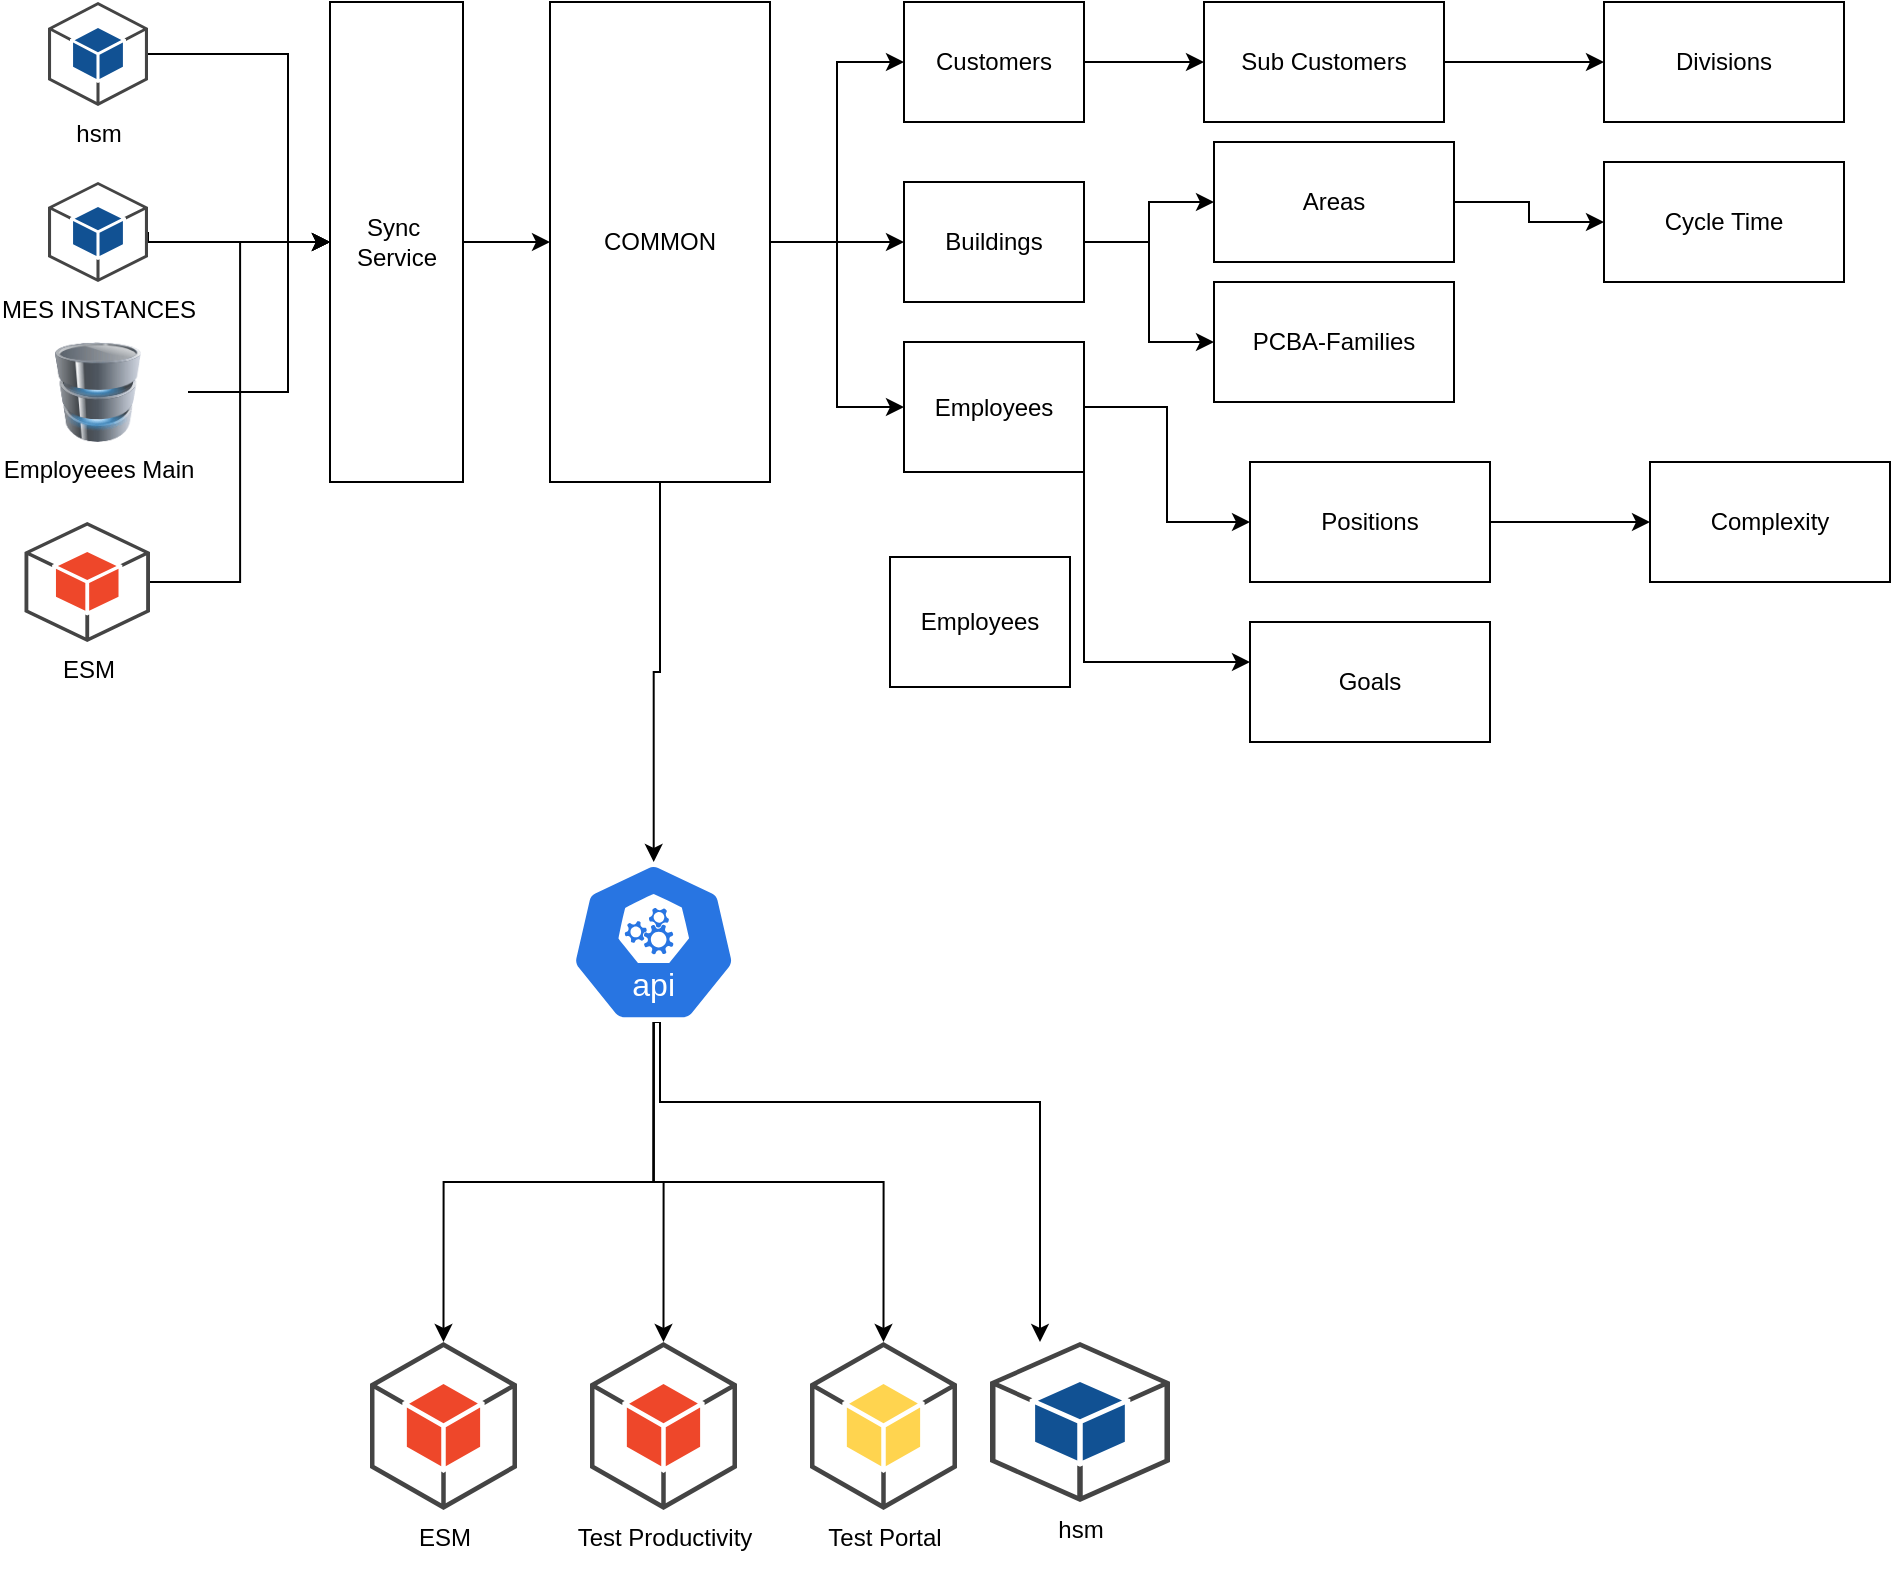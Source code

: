 <mxfile version="24.8.6">
  <diagram name="Page-1" id="eVCtRf0G2x5u8zt62bL7">
    <mxGraphModel dx="1043" dy="693" grid="1" gridSize="10" guides="1" tooltips="1" connect="1" arrows="1" fold="1" page="1" pageScale="1" pageWidth="850" pageHeight="1100" math="0" shadow="0">
      <root>
        <mxCell id="0" />
        <mxCell id="1" parent="0" />
        <mxCell id="qlRtZmoTXCTp3skXaAc1-45" style="edgeStyle=orthogonalEdgeStyle;rounded=0;orthogonalLoop=1;jettySize=auto;html=1;exitX=1;exitY=0.5;exitDx=0;exitDy=0;entryX=0;entryY=0.5;entryDx=0;entryDy=0;" parent="1" source="qlRtZmoTXCTp3skXaAc1-2" target="qlRtZmoTXCTp3skXaAc1-3" edge="1">
          <mxGeometry relative="1" as="geometry" />
        </mxCell>
        <mxCell id="qlRtZmoTXCTp3skXaAc1-47" style="edgeStyle=orthogonalEdgeStyle;rounded=0;orthogonalLoop=1;jettySize=auto;html=1;exitX=1;exitY=0.5;exitDx=0;exitDy=0;entryX=0;entryY=0.5;entryDx=0;entryDy=0;" parent="1" source="qlRtZmoTXCTp3skXaAc1-2" target="qlRtZmoTXCTp3skXaAc1-16" edge="1">
          <mxGeometry relative="1" as="geometry" />
        </mxCell>
        <mxCell id="qlRtZmoTXCTp3skXaAc1-48" style="edgeStyle=orthogonalEdgeStyle;rounded=0;orthogonalLoop=1;jettySize=auto;html=1;exitX=1;exitY=0.5;exitDx=0;exitDy=0;entryX=0;entryY=0.5;entryDx=0;entryDy=0;" parent="1" source="qlRtZmoTXCTp3skXaAc1-2" target="qlRtZmoTXCTp3skXaAc1-4" edge="1">
          <mxGeometry relative="1" as="geometry" />
        </mxCell>
        <mxCell id="qlRtZmoTXCTp3skXaAc1-57" value="" style="edgeStyle=orthogonalEdgeStyle;rounded=0;orthogonalLoop=1;jettySize=auto;html=1;" parent="1" source="qlRtZmoTXCTp3skXaAc1-2" target="qlRtZmoTXCTp3skXaAc1-56" edge="1">
          <mxGeometry relative="1" as="geometry" />
        </mxCell>
        <mxCell id="qlRtZmoTXCTp3skXaAc1-2" value="COMMON" style="rounded=0;whiteSpace=wrap;html=1;" parent="1" vertex="1">
          <mxGeometry x="280" y="40" width="110" height="240" as="geometry" />
        </mxCell>
        <mxCell id="qlRtZmoTXCTp3skXaAc1-46" value="" style="edgeStyle=orthogonalEdgeStyle;rounded=0;orthogonalLoop=1;jettySize=auto;html=1;" parent="1" source="qlRtZmoTXCTp3skXaAc1-3" target="qlRtZmoTXCTp3skXaAc1-20" edge="1">
          <mxGeometry relative="1" as="geometry" />
        </mxCell>
        <mxCell id="qlRtZmoTXCTp3skXaAc1-3" value="Customers" style="rounded=0;whiteSpace=wrap;html=1;" parent="1" vertex="1">
          <mxGeometry x="457" y="40" width="90" height="60" as="geometry" />
        </mxCell>
        <mxCell id="5sHy7FBwlH3gTu4dbaCG-4" value="" style="edgeStyle=orthogonalEdgeStyle;rounded=0;orthogonalLoop=1;jettySize=auto;html=1;" edge="1" parent="1" source="qlRtZmoTXCTp3skXaAc1-4" target="5sHy7FBwlH3gTu4dbaCG-3">
          <mxGeometry relative="1" as="geometry" />
        </mxCell>
        <mxCell id="5sHy7FBwlH3gTu4dbaCG-6" style="edgeStyle=orthogonalEdgeStyle;rounded=0;orthogonalLoop=1;jettySize=auto;html=1;exitX=1;exitY=0.5;exitDx=0;exitDy=0;" edge="1" parent="1" source="qlRtZmoTXCTp3skXaAc1-4" target="5sHy7FBwlH3gTu4dbaCG-5">
          <mxGeometry relative="1" as="geometry">
            <Array as="points">
              <mxPoint x="547" y="370" />
            </Array>
          </mxGeometry>
        </mxCell>
        <mxCell id="qlRtZmoTXCTp3skXaAc1-4" value="Employees" style="rounded=0;whiteSpace=wrap;html=1;" parent="1" vertex="1">
          <mxGeometry x="457" y="210" width="90" height="65" as="geometry" />
        </mxCell>
        <mxCell id="qlRtZmoTXCTp3skXaAc1-15" style="edgeStyle=orthogonalEdgeStyle;rounded=0;orthogonalLoop=1;jettySize=auto;html=1;exitX=0.5;exitY=1;exitDx=0;exitDy=0;" parent="1" source="qlRtZmoTXCTp3skXaAc1-4" target="qlRtZmoTXCTp3skXaAc1-4" edge="1">
          <mxGeometry relative="1" as="geometry" />
        </mxCell>
        <mxCell id="5sHy7FBwlH3gTu4dbaCG-14" value="" style="edgeStyle=orthogonalEdgeStyle;rounded=0;orthogonalLoop=1;jettySize=auto;html=1;" edge="1" parent="1" source="qlRtZmoTXCTp3skXaAc1-16" target="5sHy7FBwlH3gTu4dbaCG-13">
          <mxGeometry relative="1" as="geometry" />
        </mxCell>
        <mxCell id="5sHy7FBwlH3gTu4dbaCG-17" style="edgeStyle=orthogonalEdgeStyle;rounded=0;orthogonalLoop=1;jettySize=auto;html=1;exitX=1;exitY=0.5;exitDx=0;exitDy=0;entryX=0;entryY=0.5;entryDx=0;entryDy=0;" edge="1" parent="1" source="qlRtZmoTXCTp3skXaAc1-16" target="5sHy7FBwlH3gTu4dbaCG-16">
          <mxGeometry relative="1" as="geometry" />
        </mxCell>
        <mxCell id="qlRtZmoTXCTp3skXaAc1-16" value="Buildings" style="rounded=0;whiteSpace=wrap;html=1;" parent="1" vertex="1">
          <mxGeometry x="457" y="130" width="90" height="60" as="geometry" />
        </mxCell>
        <mxCell id="qlRtZmoTXCTp3skXaAc1-55" value="" style="edgeStyle=orthogonalEdgeStyle;rounded=0;orthogonalLoop=1;jettySize=auto;html=1;" parent="1" source="qlRtZmoTXCTp3skXaAc1-20" target="qlRtZmoTXCTp3skXaAc1-54" edge="1">
          <mxGeometry relative="1" as="geometry" />
        </mxCell>
        <mxCell id="qlRtZmoTXCTp3skXaAc1-20" value="Sub Customers" style="rounded=0;whiteSpace=wrap;html=1;" parent="1" vertex="1">
          <mxGeometry x="607" y="40" width="120" height="60" as="geometry" />
        </mxCell>
        <mxCell id="qlRtZmoTXCTp3skXaAc1-49" style="edgeStyle=orthogonalEdgeStyle;rounded=0;orthogonalLoop=1;jettySize=auto;html=1;exitX=1;exitY=0.5;exitDx=0;exitDy=0;exitPerimeter=0;entryX=0;entryY=0.5;entryDx=0;entryDy=0;" parent="1" source="qlRtZmoTXCTp3skXaAc1-25" target="qlRtZmoTXCTp3skXaAc1-44" edge="1">
          <mxGeometry relative="1" as="geometry">
            <Array as="points">
              <mxPoint x="149" y="66" />
              <mxPoint x="149" y="160" />
            </Array>
          </mxGeometry>
        </mxCell>
        <mxCell id="qlRtZmoTXCTp3skXaAc1-25" value="hsm" style="outlineConnect=0;dashed=0;verticalLabelPosition=bottom;verticalAlign=top;align=center;html=1;shape=mxgraph.aws3.android;fillColor=#115193;gradientColor=none;" parent="1" vertex="1">
          <mxGeometry x="29" y="40" width="50" height="52" as="geometry" />
        </mxCell>
        <mxCell id="qlRtZmoTXCTp3skXaAc1-51" style="edgeStyle=orthogonalEdgeStyle;rounded=0;orthogonalLoop=1;jettySize=auto;html=1;exitX=1;exitY=0.5;exitDx=0;exitDy=0;entryX=0;entryY=0.5;entryDx=0;entryDy=0;" parent="1" source="qlRtZmoTXCTp3skXaAc1-27" target="qlRtZmoTXCTp3skXaAc1-44" edge="1">
          <mxGeometry relative="1" as="geometry">
            <mxPoint x="229" y="220.0" as="targetPoint" />
            <Array as="points">
              <mxPoint x="149" y="235" />
              <mxPoint x="149" y="160" />
            </Array>
          </mxGeometry>
        </mxCell>
        <mxCell id="qlRtZmoTXCTp3skXaAc1-27" value="Employeees Main" style="image;html=1;image=img/lib/clip_art/computers/Database_128x128.png" parent="1" vertex="1">
          <mxGeometry x="9" y="210" width="90" height="50" as="geometry" />
        </mxCell>
        <mxCell id="qlRtZmoTXCTp3skXaAc1-50" style="edgeStyle=orthogonalEdgeStyle;rounded=0;orthogonalLoop=1;jettySize=auto;html=1;exitX=1;exitY=0.5;exitDx=0;exitDy=0;exitPerimeter=0;entryX=0;entryY=0.5;entryDx=0;entryDy=0;" parent="1" source="qlRtZmoTXCTp3skXaAc1-37" target="qlRtZmoTXCTp3skXaAc1-44" edge="1">
          <mxGeometry relative="1" as="geometry">
            <Array as="points">
              <mxPoint x="79" y="160" />
            </Array>
          </mxGeometry>
        </mxCell>
        <mxCell id="qlRtZmoTXCTp3skXaAc1-37" value="MES INSTANCES" style="outlineConnect=0;dashed=0;verticalLabelPosition=bottom;verticalAlign=top;align=center;html=1;shape=mxgraph.aws3.android;fillColor=#115193;gradientColor=none;" parent="1" vertex="1">
          <mxGeometry x="29" y="130" width="50" height="50" as="geometry" />
        </mxCell>
        <mxCell id="qlRtZmoTXCTp3skXaAc1-53" value="" style="edgeStyle=orthogonalEdgeStyle;rounded=0;orthogonalLoop=1;jettySize=auto;html=1;" parent="1" source="qlRtZmoTXCTp3skXaAc1-44" target="qlRtZmoTXCTp3skXaAc1-2" edge="1">
          <mxGeometry relative="1" as="geometry" />
        </mxCell>
        <mxCell id="qlRtZmoTXCTp3skXaAc1-44" value="&lt;div&gt;Sync&amp;nbsp;&lt;/div&gt;&lt;div&gt;Service&lt;/div&gt;" style="rounded=0;whiteSpace=wrap;html=1;" parent="1" vertex="1">
          <mxGeometry x="170" y="40" width="66.5" height="240" as="geometry" />
        </mxCell>
        <mxCell id="qlRtZmoTXCTp3skXaAc1-54" value="Divisions" style="whiteSpace=wrap;html=1;rounded=0;" parent="1" vertex="1">
          <mxGeometry x="807" y="40" width="120" height="60" as="geometry" />
        </mxCell>
        <mxCell id="5sHy7FBwlH3gTu4dbaCG-19" style="edgeStyle=orthogonalEdgeStyle;rounded=0;orthogonalLoop=1;jettySize=auto;html=1;exitX=0.5;exitY=1;exitDx=0;exitDy=0;exitPerimeter=0;" edge="1" parent="1" source="qlRtZmoTXCTp3skXaAc1-56" target="5sHy7FBwlH3gTu4dbaCG-18">
          <mxGeometry relative="1" as="geometry">
            <Array as="points">
              <mxPoint x="335" y="550" />
              <mxPoint x="335" y="590" />
              <mxPoint x="525" y="590" />
            </Array>
          </mxGeometry>
        </mxCell>
        <mxCell id="qlRtZmoTXCTp3skXaAc1-56" value="" style="aspect=fixed;sketch=0;html=1;dashed=0;whitespace=wrap;verticalLabelPosition=bottom;verticalAlign=top;fillColor=#2875E2;strokeColor=#ffffff;points=[[0.005,0.63,0],[0.1,0.2,0],[0.9,0.2,0],[0.5,0,0],[0.995,0.63,0],[0.72,0.99,0],[0.5,1,0],[0.28,0.99,0]];shape=mxgraph.kubernetes.icon2;kubernetesLabel=1;prIcon=api" parent="1" vertex="1">
          <mxGeometry x="290.17" y="470" width="83.33" height="80" as="geometry" />
        </mxCell>
        <mxCell id="5sHy7FBwlH3gTu4dbaCG-7" style="edgeStyle=orthogonalEdgeStyle;rounded=0;orthogonalLoop=1;jettySize=auto;html=1;entryX=0;entryY=0.5;entryDx=0;entryDy=0;" edge="1" parent="1" source="5sHy7FBwlH3gTu4dbaCG-1" target="qlRtZmoTXCTp3skXaAc1-44">
          <mxGeometry relative="1" as="geometry" />
        </mxCell>
        <mxCell id="5sHy7FBwlH3gTu4dbaCG-1" value="&lt;div&gt;ESM&lt;/div&gt;&lt;div&gt;&lt;br&gt;&lt;/div&gt;" style="outlineConnect=0;dashed=0;verticalLabelPosition=bottom;verticalAlign=top;align=center;html=1;shape=mxgraph.aws3.android;fillColor=#EE472A;gradientColor=none;" vertex="1" parent="1">
          <mxGeometry x="17.25" y="300" width="62.75" height="60" as="geometry" />
        </mxCell>
        <mxCell id="5sHy7FBwlH3gTu4dbaCG-2" value="&lt;div&gt;ESM&lt;/div&gt;&lt;div&gt;&lt;br&gt;&lt;/div&gt;" style="outlineConnect=0;dashed=0;verticalLabelPosition=bottom;verticalAlign=top;align=center;html=1;shape=mxgraph.aws3.android;fillColor=#EE472A;gradientColor=none;" vertex="1" parent="1">
          <mxGeometry x="190" y="710" width="73.5" height="84" as="geometry" />
        </mxCell>
        <mxCell id="5sHy7FBwlH3gTu4dbaCG-21" value="" style="edgeStyle=orthogonalEdgeStyle;rounded=0;orthogonalLoop=1;jettySize=auto;html=1;" edge="1" parent="1" source="5sHy7FBwlH3gTu4dbaCG-3" target="5sHy7FBwlH3gTu4dbaCG-20">
          <mxGeometry relative="1" as="geometry" />
        </mxCell>
        <mxCell id="5sHy7FBwlH3gTu4dbaCG-3" value="Positions" style="whiteSpace=wrap;html=1;rounded=0;" vertex="1" parent="1">
          <mxGeometry x="630" y="270" width="120" height="60" as="geometry" />
        </mxCell>
        <mxCell id="5sHy7FBwlH3gTu4dbaCG-5" value="Goals" style="whiteSpace=wrap;html=1;rounded=0;" vertex="1" parent="1">
          <mxGeometry x="630" y="350" width="120" height="60" as="geometry" />
        </mxCell>
        <mxCell id="5sHy7FBwlH3gTu4dbaCG-8" style="edgeStyle=orthogonalEdgeStyle;rounded=0;orthogonalLoop=1;jettySize=auto;html=1;exitX=0.5;exitY=1;exitDx=0;exitDy=0;exitPerimeter=0;entryX=0.5;entryY=0;entryDx=0;entryDy=0;entryPerimeter=0;" edge="1" parent="1" source="qlRtZmoTXCTp3skXaAc1-56" target="5sHy7FBwlH3gTu4dbaCG-2">
          <mxGeometry relative="1" as="geometry" />
        </mxCell>
        <mxCell id="5sHy7FBwlH3gTu4dbaCG-9" value="Test Productivity" style="outlineConnect=0;dashed=0;verticalLabelPosition=bottom;verticalAlign=top;align=center;html=1;shape=mxgraph.aws3.android;fillColor=#EE472A;gradientColor=none;" vertex="1" parent="1">
          <mxGeometry x="300" y="710" width="73.5" height="84" as="geometry" />
        </mxCell>
        <mxCell id="5sHy7FBwlH3gTu4dbaCG-10" style="edgeStyle=orthogonalEdgeStyle;rounded=0;orthogonalLoop=1;jettySize=auto;html=1;exitX=0.5;exitY=1;exitDx=0;exitDy=0;exitPerimeter=0;entryX=0.5;entryY=0;entryDx=0;entryDy=0;entryPerimeter=0;" edge="1" parent="1" source="qlRtZmoTXCTp3skXaAc1-56" target="5sHy7FBwlH3gTu4dbaCG-9">
          <mxGeometry relative="1" as="geometry" />
        </mxCell>
        <mxCell id="5sHy7FBwlH3gTu4dbaCG-11" value="Test Portal" style="outlineConnect=0;dashed=0;verticalLabelPosition=bottom;verticalAlign=top;align=center;html=1;shape=mxgraph.aws3.android;fillColor=#FFD44F;gradientColor=none;" vertex="1" parent="1">
          <mxGeometry x="410" y="710" width="73.5" height="84" as="geometry" />
        </mxCell>
        <mxCell id="5sHy7FBwlH3gTu4dbaCG-12" style="edgeStyle=orthogonalEdgeStyle;rounded=0;orthogonalLoop=1;jettySize=auto;html=1;exitX=0.5;exitY=1;exitDx=0;exitDy=0;exitPerimeter=0;entryX=0.5;entryY=0;entryDx=0;entryDy=0;entryPerimeter=0;" edge="1" parent="1" source="qlRtZmoTXCTp3skXaAc1-56" target="5sHy7FBwlH3gTu4dbaCG-11">
          <mxGeometry relative="1" as="geometry" />
        </mxCell>
        <mxCell id="5sHy7FBwlH3gTu4dbaCG-27" style="edgeStyle=orthogonalEdgeStyle;rounded=0;orthogonalLoop=1;jettySize=auto;html=1;exitX=1;exitY=0.5;exitDx=0;exitDy=0;entryX=0;entryY=0.5;entryDx=0;entryDy=0;" edge="1" parent="1" source="5sHy7FBwlH3gTu4dbaCG-13" target="5sHy7FBwlH3gTu4dbaCG-26">
          <mxGeometry relative="1" as="geometry" />
        </mxCell>
        <mxCell id="5sHy7FBwlH3gTu4dbaCG-13" value="Areas" style="whiteSpace=wrap;html=1;rounded=0;" vertex="1" parent="1">
          <mxGeometry x="612" y="110" width="120" height="60" as="geometry" />
        </mxCell>
        <mxCell id="5sHy7FBwlH3gTu4dbaCG-16" value="PCBA-Families" style="whiteSpace=wrap;html=1;rounded=0;" vertex="1" parent="1">
          <mxGeometry x="612" y="180" width="120" height="60" as="geometry" />
        </mxCell>
        <mxCell id="5sHy7FBwlH3gTu4dbaCG-18" value="hsm" style="outlineConnect=0;dashed=0;verticalLabelPosition=bottom;verticalAlign=top;align=center;html=1;shape=mxgraph.aws3.android;fillColor=#115193;gradientColor=none;" vertex="1" parent="1">
          <mxGeometry x="500" y="710" width="90" height="80" as="geometry" />
        </mxCell>
        <mxCell id="5sHy7FBwlH3gTu4dbaCG-20" value="Complexity" style="whiteSpace=wrap;html=1;rounded=0;" vertex="1" parent="1">
          <mxGeometry x="830" y="270" width="120" height="60" as="geometry" />
        </mxCell>
        <mxCell id="5sHy7FBwlH3gTu4dbaCG-22" value="Employees" style="rounded=0;whiteSpace=wrap;html=1;" vertex="1" parent="1">
          <mxGeometry x="450" y="317.5" width="90" height="65" as="geometry" />
        </mxCell>
        <mxCell id="5sHy7FBwlH3gTu4dbaCG-26" value="Cycle Time" style="whiteSpace=wrap;html=1;rounded=0;" vertex="1" parent="1">
          <mxGeometry x="807" y="120" width="120" height="60" as="geometry" />
        </mxCell>
      </root>
    </mxGraphModel>
  </diagram>
</mxfile>
